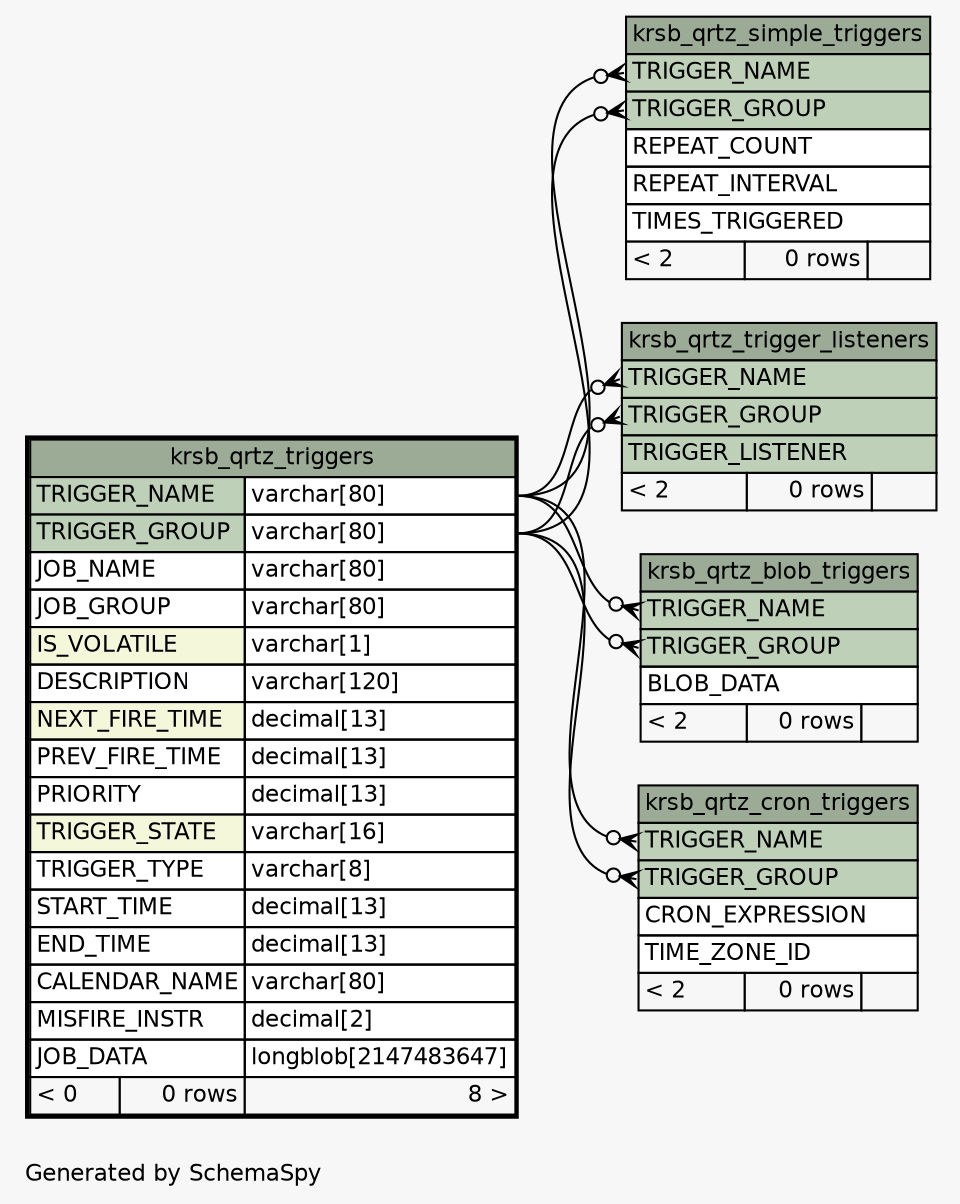 // dot 2.28.0 on Mac OS X 10.7.2
// SchemaSpy rev 590
digraph "oneDegreeRelationshipsDiagram" {
  graph [
    rankdir="RL"
    bgcolor="#f7f7f7"
    label="\nGenerated by SchemaSpy"
    labeljust="l"
    nodesep="0.18"
    ranksep="0.46"
    fontname="Helvetica"
    fontsize="11"
  ];
  node [
    fontname="Helvetica"
    fontsize="11"
    shape="plaintext"
  ];
  edge [
    arrowsize="0.8"
  ];
  "krsb_qrtz_blob_triggers":"TRIGGER_GROUP":w -> "krsb_qrtz_triggers":"TRIGGER_GROUP.type":e [arrowhead=none dir=back arrowtail=crowodot];
  "krsb_qrtz_blob_triggers":"TRIGGER_NAME":w -> "krsb_qrtz_triggers":"TRIGGER_NAME.type":e [arrowhead=none dir=back arrowtail=crowodot];
  "krsb_qrtz_cron_triggers":"TRIGGER_GROUP":w -> "krsb_qrtz_triggers":"TRIGGER_GROUP.type":e [arrowhead=none dir=back arrowtail=crowodot];
  "krsb_qrtz_cron_triggers":"TRIGGER_NAME":w -> "krsb_qrtz_triggers":"TRIGGER_NAME.type":e [arrowhead=none dir=back arrowtail=crowodot];
  "krsb_qrtz_simple_triggers":"TRIGGER_GROUP":w -> "krsb_qrtz_triggers":"TRIGGER_GROUP.type":e [arrowhead=none dir=back arrowtail=crowodot];
  "krsb_qrtz_simple_triggers":"TRIGGER_NAME":w -> "krsb_qrtz_triggers":"TRIGGER_NAME.type":e [arrowhead=none dir=back arrowtail=crowodot];
  "krsb_qrtz_trigger_listeners":"TRIGGER_GROUP":w -> "krsb_qrtz_triggers":"TRIGGER_GROUP.type":e [arrowhead=none dir=back arrowtail=crowodot];
  "krsb_qrtz_trigger_listeners":"TRIGGER_NAME":w -> "krsb_qrtz_triggers":"TRIGGER_NAME.type":e [arrowhead=none dir=back arrowtail=crowodot];
  "krsb_qrtz_blob_triggers" [
    label=<
    <TABLE BORDER="0" CELLBORDER="1" CELLSPACING="0" BGCOLOR="#ffffff">
      <TR><TD COLSPAN="3" BGCOLOR="#9bab96" ALIGN="CENTER">krsb_qrtz_blob_triggers</TD></TR>
      <TR><TD PORT="TRIGGER_NAME" COLSPAN="3" BGCOLOR="#bed1b8" ALIGN="LEFT">TRIGGER_NAME</TD></TR>
      <TR><TD PORT="TRIGGER_GROUP" COLSPAN="3" BGCOLOR="#bed1b8" ALIGN="LEFT">TRIGGER_GROUP</TD></TR>
      <TR><TD PORT="BLOB_DATA" COLSPAN="3" ALIGN="LEFT">BLOB_DATA</TD></TR>
      <TR><TD ALIGN="LEFT" BGCOLOR="#f7f7f7">&lt; 2</TD><TD ALIGN="RIGHT" BGCOLOR="#f7f7f7">0 rows</TD><TD ALIGN="RIGHT" BGCOLOR="#f7f7f7">  </TD></TR>
    </TABLE>>
    URL="krsb_qrtz_blob_triggers.html"
    tooltip="krsb_qrtz_blob_triggers"
  ];
  "krsb_qrtz_cron_triggers" [
    label=<
    <TABLE BORDER="0" CELLBORDER="1" CELLSPACING="0" BGCOLOR="#ffffff">
      <TR><TD COLSPAN="3" BGCOLOR="#9bab96" ALIGN="CENTER">krsb_qrtz_cron_triggers</TD></TR>
      <TR><TD PORT="TRIGGER_NAME" COLSPAN="3" BGCOLOR="#bed1b8" ALIGN="LEFT">TRIGGER_NAME</TD></TR>
      <TR><TD PORT="TRIGGER_GROUP" COLSPAN="3" BGCOLOR="#bed1b8" ALIGN="LEFT">TRIGGER_GROUP</TD></TR>
      <TR><TD PORT="CRON_EXPRESSION" COLSPAN="3" ALIGN="LEFT">CRON_EXPRESSION</TD></TR>
      <TR><TD PORT="TIME_ZONE_ID" COLSPAN="3" ALIGN="LEFT">TIME_ZONE_ID</TD></TR>
      <TR><TD ALIGN="LEFT" BGCOLOR="#f7f7f7">&lt; 2</TD><TD ALIGN="RIGHT" BGCOLOR="#f7f7f7">0 rows</TD><TD ALIGN="RIGHT" BGCOLOR="#f7f7f7">  </TD></TR>
    </TABLE>>
    URL="krsb_qrtz_cron_triggers.html"
    tooltip="krsb_qrtz_cron_triggers"
  ];
  "krsb_qrtz_simple_triggers" [
    label=<
    <TABLE BORDER="0" CELLBORDER="1" CELLSPACING="0" BGCOLOR="#ffffff">
      <TR><TD COLSPAN="3" BGCOLOR="#9bab96" ALIGN="CENTER">krsb_qrtz_simple_triggers</TD></TR>
      <TR><TD PORT="TRIGGER_NAME" COLSPAN="3" BGCOLOR="#bed1b8" ALIGN="LEFT">TRIGGER_NAME</TD></TR>
      <TR><TD PORT="TRIGGER_GROUP" COLSPAN="3" BGCOLOR="#bed1b8" ALIGN="LEFT">TRIGGER_GROUP</TD></TR>
      <TR><TD PORT="REPEAT_COUNT" COLSPAN="3" ALIGN="LEFT">REPEAT_COUNT</TD></TR>
      <TR><TD PORT="REPEAT_INTERVAL" COLSPAN="3" ALIGN="LEFT">REPEAT_INTERVAL</TD></TR>
      <TR><TD PORT="TIMES_TRIGGERED" COLSPAN="3" ALIGN="LEFT">TIMES_TRIGGERED</TD></TR>
      <TR><TD ALIGN="LEFT" BGCOLOR="#f7f7f7">&lt; 2</TD><TD ALIGN="RIGHT" BGCOLOR="#f7f7f7">0 rows</TD><TD ALIGN="RIGHT" BGCOLOR="#f7f7f7">  </TD></TR>
    </TABLE>>
    URL="krsb_qrtz_simple_triggers.html"
    tooltip="krsb_qrtz_simple_triggers"
  ];
  "krsb_qrtz_trigger_listeners" [
    label=<
    <TABLE BORDER="0" CELLBORDER="1" CELLSPACING="0" BGCOLOR="#ffffff">
      <TR><TD COLSPAN="3" BGCOLOR="#9bab96" ALIGN="CENTER">krsb_qrtz_trigger_listeners</TD></TR>
      <TR><TD PORT="TRIGGER_NAME" COLSPAN="3" BGCOLOR="#bed1b8" ALIGN="LEFT">TRIGGER_NAME</TD></TR>
      <TR><TD PORT="TRIGGER_GROUP" COLSPAN="3" BGCOLOR="#bed1b8" ALIGN="LEFT">TRIGGER_GROUP</TD></TR>
      <TR><TD PORT="TRIGGER_LISTENER" COLSPAN="3" BGCOLOR="#bed1b8" ALIGN="LEFT">TRIGGER_LISTENER</TD></TR>
      <TR><TD ALIGN="LEFT" BGCOLOR="#f7f7f7">&lt; 2</TD><TD ALIGN="RIGHT" BGCOLOR="#f7f7f7">0 rows</TD><TD ALIGN="RIGHT" BGCOLOR="#f7f7f7">  </TD></TR>
    </TABLE>>
    URL="krsb_qrtz_trigger_listeners.html"
    tooltip="krsb_qrtz_trigger_listeners"
  ];
  "krsb_qrtz_triggers" [
    label=<
    <TABLE BORDER="2" CELLBORDER="1" CELLSPACING="0" BGCOLOR="#ffffff">
      <TR><TD COLSPAN="3" BGCOLOR="#9bab96" ALIGN="CENTER">krsb_qrtz_triggers</TD></TR>
      <TR><TD PORT="TRIGGER_NAME" COLSPAN="2" BGCOLOR="#bed1b8" ALIGN="LEFT">TRIGGER_NAME</TD><TD PORT="TRIGGER_NAME.type" ALIGN="LEFT">varchar[80]</TD></TR>
      <TR><TD PORT="TRIGGER_GROUP" COLSPAN="2" BGCOLOR="#bed1b8" ALIGN="LEFT">TRIGGER_GROUP</TD><TD PORT="TRIGGER_GROUP.type" ALIGN="LEFT">varchar[80]</TD></TR>
      <TR><TD PORT="JOB_NAME" COLSPAN="2" ALIGN="LEFT">JOB_NAME</TD><TD PORT="JOB_NAME.type" ALIGN="LEFT">varchar[80]</TD></TR>
      <TR><TD PORT="JOB_GROUP" COLSPAN="2" ALIGN="LEFT">JOB_GROUP</TD><TD PORT="JOB_GROUP.type" ALIGN="LEFT">varchar[80]</TD></TR>
      <TR><TD PORT="IS_VOLATILE" COLSPAN="2" BGCOLOR="#f4f7da" ALIGN="LEFT">IS_VOLATILE</TD><TD PORT="IS_VOLATILE.type" ALIGN="LEFT">varchar[1]</TD></TR>
      <TR><TD PORT="DESCRIPTION" COLSPAN="2" ALIGN="LEFT">DESCRIPTION</TD><TD PORT="DESCRIPTION.type" ALIGN="LEFT">varchar[120]</TD></TR>
      <TR><TD PORT="NEXT_FIRE_TIME" COLSPAN="2" BGCOLOR="#f4f7da" ALIGN="LEFT">NEXT_FIRE_TIME</TD><TD PORT="NEXT_FIRE_TIME.type" ALIGN="LEFT">decimal[13]</TD></TR>
      <TR><TD PORT="PREV_FIRE_TIME" COLSPAN="2" ALIGN="LEFT">PREV_FIRE_TIME</TD><TD PORT="PREV_FIRE_TIME.type" ALIGN="LEFT">decimal[13]</TD></TR>
      <TR><TD PORT="PRIORITY" COLSPAN="2" ALIGN="LEFT">PRIORITY</TD><TD PORT="PRIORITY.type" ALIGN="LEFT">decimal[13]</TD></TR>
      <TR><TD PORT="TRIGGER_STATE" COLSPAN="2" BGCOLOR="#f4f7da" ALIGN="LEFT">TRIGGER_STATE</TD><TD PORT="TRIGGER_STATE.type" ALIGN="LEFT">varchar[16]</TD></TR>
      <TR><TD PORT="TRIGGER_TYPE" COLSPAN="2" ALIGN="LEFT">TRIGGER_TYPE</TD><TD PORT="TRIGGER_TYPE.type" ALIGN="LEFT">varchar[8]</TD></TR>
      <TR><TD PORT="START_TIME" COLSPAN="2" ALIGN="LEFT">START_TIME</TD><TD PORT="START_TIME.type" ALIGN="LEFT">decimal[13]</TD></TR>
      <TR><TD PORT="END_TIME" COLSPAN="2" ALIGN="LEFT">END_TIME</TD><TD PORT="END_TIME.type" ALIGN="LEFT">decimal[13]</TD></TR>
      <TR><TD PORT="CALENDAR_NAME" COLSPAN="2" ALIGN="LEFT">CALENDAR_NAME</TD><TD PORT="CALENDAR_NAME.type" ALIGN="LEFT">varchar[80]</TD></TR>
      <TR><TD PORT="MISFIRE_INSTR" COLSPAN="2" ALIGN="LEFT">MISFIRE_INSTR</TD><TD PORT="MISFIRE_INSTR.type" ALIGN="LEFT">decimal[2]</TD></TR>
      <TR><TD PORT="JOB_DATA" COLSPAN="2" ALIGN="LEFT">JOB_DATA</TD><TD PORT="JOB_DATA.type" ALIGN="LEFT">longblob[2147483647]</TD></TR>
      <TR><TD ALIGN="LEFT" BGCOLOR="#f7f7f7">&lt; 0</TD><TD ALIGN="RIGHT" BGCOLOR="#f7f7f7">0 rows</TD><TD ALIGN="RIGHT" BGCOLOR="#f7f7f7">8 &gt;</TD></TR>
    </TABLE>>
    URL="krsb_qrtz_triggers.html"
    tooltip="krsb_qrtz_triggers"
  ];
}
